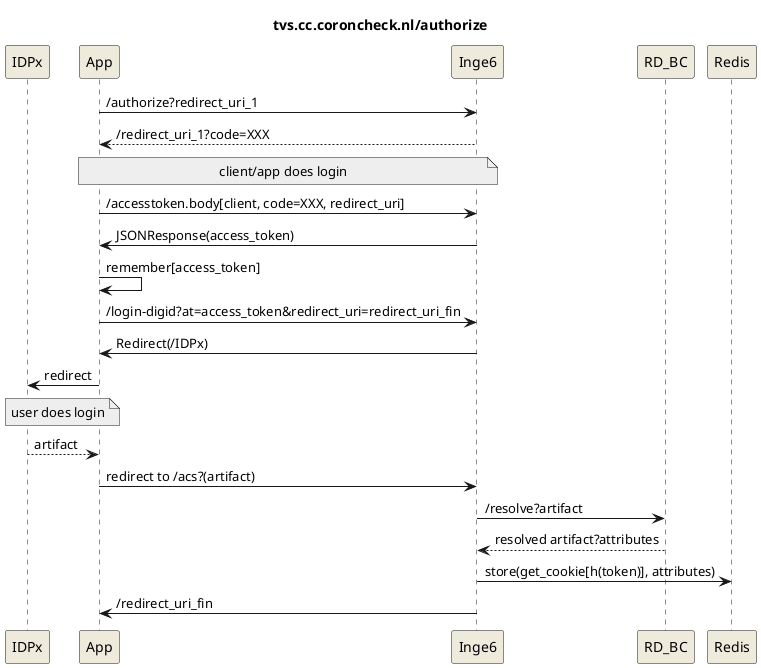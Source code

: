 @startuml
title tvs.cc.coroncheck.nl/authorize

skinparam backgroundColor white
skinparam participantBackgroundColor #EEEBDC
skinparam noteBackgroundColor #EEE

participant IDPx
participant App

App->Inge6:/authorize?redirect_uri_1
App<--Inge6:/redirect_uri_1?code=XXX

note over App, Inge6:client/app does login
App->Inge6:/accesstoken.body[client, code=XXX, redirect_uri]

Inge6->App:JSONResponse(access_token)
App->App:remember[access_token]
App->Inge6:/login-digid?at=access_token&redirect_uri=redirect_uri_fin
Inge6->App:Redirect(/IDPx)

App->IDPx:redirect
note over App, IDPx:user does login
IDPx-->App:artifact
App->Inge6:redirect to /acs?(artifact)

Inge6->RD_BC:/resolve?artifact
Inge6<--RD_BC:resolved artifact?attributes

Inge6->Redis:store(get_cookie[h(token)], attributes)
Inge6->App:/redirect_uri_fin
@enduml
